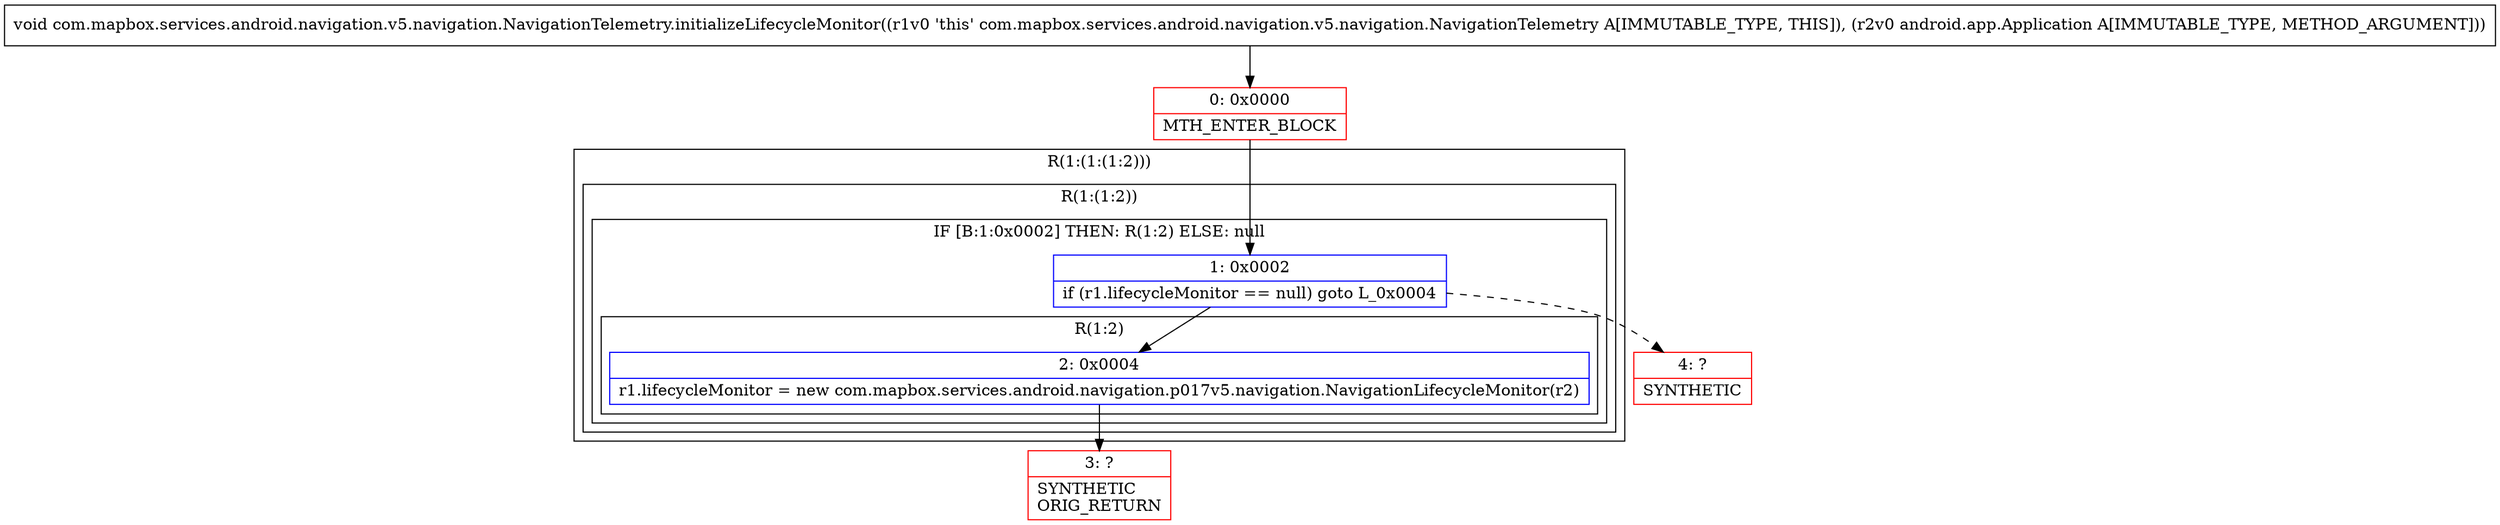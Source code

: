 digraph "CFG forcom.mapbox.services.android.navigation.v5.navigation.NavigationTelemetry.initializeLifecycleMonitor(Landroid\/app\/Application;)V" {
subgraph cluster_Region_2049186769 {
label = "R(1:(1:(1:2)))";
node [shape=record,color=blue];
subgraph cluster_Region_204253563 {
label = "R(1:(1:2))";
node [shape=record,color=blue];
subgraph cluster_IfRegion_789988558 {
label = "IF [B:1:0x0002] THEN: R(1:2) ELSE: null";
node [shape=record,color=blue];
Node_1 [shape=record,label="{1\:\ 0x0002|if (r1.lifecycleMonitor == null) goto L_0x0004\l}"];
subgraph cluster_Region_162372062 {
label = "R(1:2)";
node [shape=record,color=blue];
Node_2 [shape=record,label="{2\:\ 0x0004|r1.lifecycleMonitor = new com.mapbox.services.android.navigation.p017v5.navigation.NavigationLifecycleMonitor(r2)\l}"];
}
}
}
}
Node_0 [shape=record,color=red,label="{0\:\ 0x0000|MTH_ENTER_BLOCK\l}"];
Node_3 [shape=record,color=red,label="{3\:\ ?|SYNTHETIC\lORIG_RETURN\l}"];
Node_4 [shape=record,color=red,label="{4\:\ ?|SYNTHETIC\l}"];
MethodNode[shape=record,label="{void com.mapbox.services.android.navigation.v5.navigation.NavigationTelemetry.initializeLifecycleMonitor((r1v0 'this' com.mapbox.services.android.navigation.v5.navigation.NavigationTelemetry A[IMMUTABLE_TYPE, THIS]), (r2v0 android.app.Application A[IMMUTABLE_TYPE, METHOD_ARGUMENT])) }"];
MethodNode -> Node_0;
Node_1 -> Node_2;
Node_1 -> Node_4[style=dashed];
Node_2 -> Node_3;
Node_0 -> Node_1;
}

